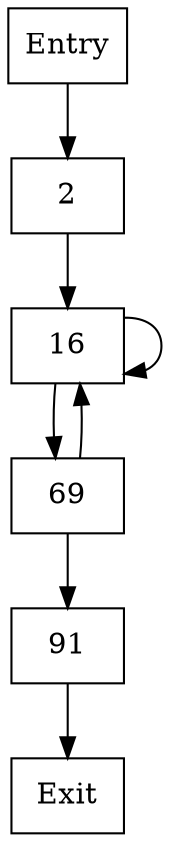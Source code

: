 digraph "CFG" {
  node [shape=box];
  
  "Entry" -> "2";
  "2" -> "16";
  "16" -> "16";
  "16" -> "69";
  "69" -> "16";
  "69" -> "91";
  "91" -> "Exit";
  
}